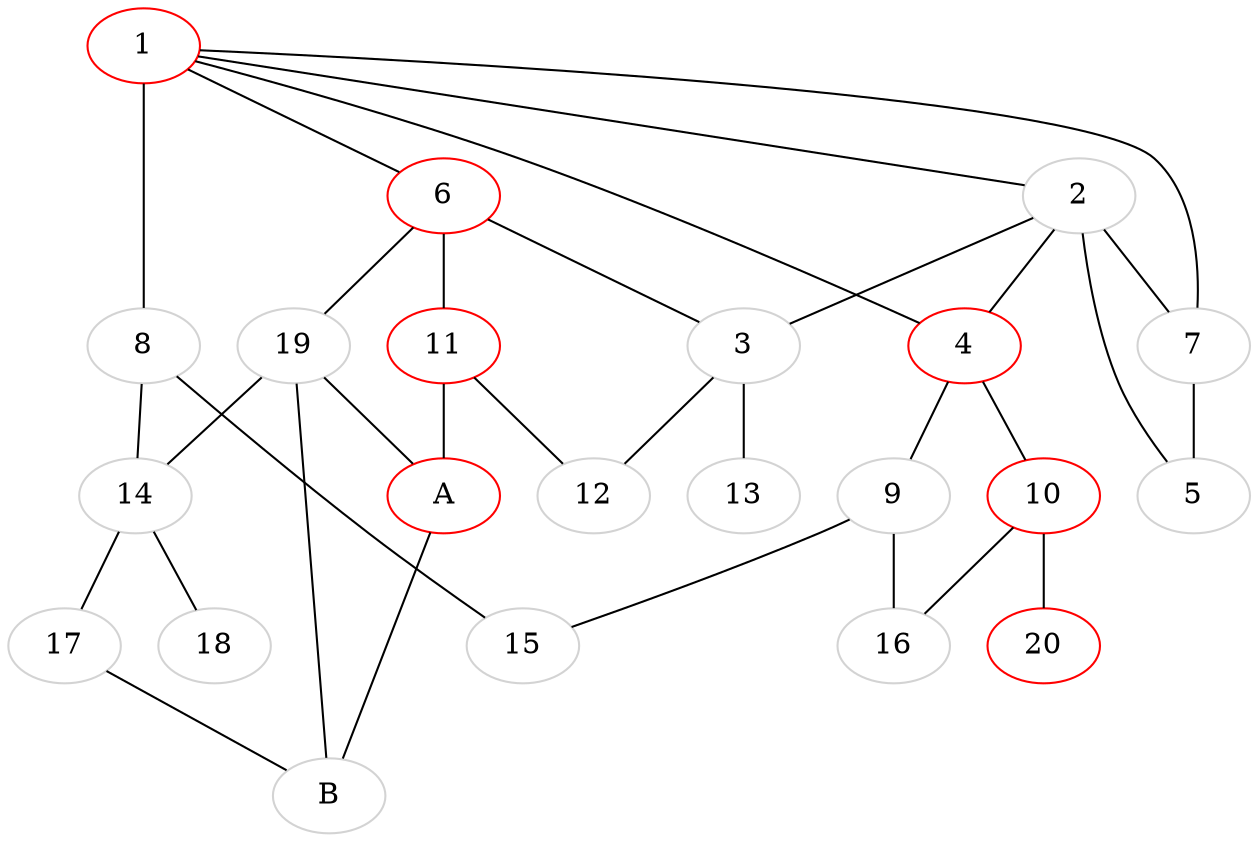 strict graph G {
	graph [name=G];
	1	[color=red,
		distance=15,
		path="['20', '10', '4', '1']"];
	2	[color=lightgrey,
		distance=13,
		path="['20', '10', '4', '2']"];
	1 -- 2	[color=black,
		weight=2];
	4	[color=red,
		distance=13,
		path="['20', '10', '4']"];
	1 -- 4	[color=black,
		weight=5];
	6	[color=red,
		distance=15,
		path="['20', '10', '4', '1', '6']"];
	1 -- 6	[color=black,
		weight=1];
	7	[color=lightgrey,
		distance=15,
		path="['20', '10', '4', '1', '7']"];
	1 -- 7	[color=black,
		weight=0];
	8	[color=lightgrey,
		distance=18,
		path="['20', '10', '4', '1', '8']"];
	1 -- 8	[color=black,
		weight=9];
	2 -- 4	[color=black,
		weight=0];
	2 -- 7	[color=black,
		weight=8];
	3	[color=lightgrey,
		distance=15,
		path="['20', '10', '4', '2', '3']"];
	2 -- 3	[color=black,
		weight=2];
	5	[color=lightgrey,
		distance=19,
		path="['20', '10', '4', '2', '5']"];
	2 -- 5	[color=black,
		weight=6];
	9	[color=lightgrey,
		distance=13,
		path="['20', '10', '4', '9']"];
	4 -- 9	[color=black,
		weight=0];
	10	[color=red,
		distance=9,
		path="['20', '10']"];
	4 -- 10	[color=black,
		weight=6];
	6 -- 3	[color=black,
		weight=0];
	11	[color=red,
		distance=19,
		path="['20', '10', '4', '1', '6', '11']"];
	6 -- 11	[color=black,
		weight=9];
	19	[color=lightgrey,
		distance=16,
		path="['20', '10', '4', '1', '6', '19']"];
	6 -- 19	[color=black,
		weight=1];
	7 -- 5	[color=black,
		weight=7];
	14	[color=lightgrey,
		distance=26,
		path="['20', '10', '4', '1', '8', '14']"];
	8 -- 14	[color=black,
		weight=9];
	15	[color=lightgrey,
		distance=13,
		path="['20', '10', '4', '9', '15']"];
	8 -- 15	[color=black,
		weight=5];
	13	[color=lightgrey,
		distance=19,
		path="['20', '10', '4', '2', '3', '13']"];
	3 -- 13	[color=black,
		weight=4];
	12	[color=lightgrey,
		distance=17,
		path="['20', '10', '4', '2', '3', '12']"];
	3 -- 12	[color=black,
		weight=2];
	9 -- 15	[color=black,
		weight=0];
	16	[color=lightgrey,
		distance=13,
		path="['20', '10', '16']"];
	9 -- 16	[color=black,
		weight=0];
	10 -- 16	[color=black,
		weight=4];
	20	[color=red,
		distance=0,
		path="['20']"];
	10 -- 20	[color=black,
		weight=9];
	11 -- 12	[color=black,
		weight=2];
	A	[color=red,
		distance=17,
		path="['20', '10', '4', '1', '6', '11', 'A']"];
	11 -- A	[color=black,
		weight=6];
	19 -- 14	[color=black,
		weight=10];
	19 -- A	[color=black,
		weight=1];
	B	[color=lightgrey,
		distance=22,
		path="['20', '10', '4', '1', '6', '19', 'B']"];
	19 -- B	[color=black,
		weight=6];
	17	[color=lightgrey,
		distance=None,
		path="['20', '10', '4', '1', '8', '14', '17']"];
	14 -- 17	[color=black,
		weight=9];
	18	[color=lightgrey,
		distance=None,
		path="['20', '10', '4', '1', '8', '14', '18']"];
	14 -- 18	[color=black,
		weight=3];
	17 -- B	[color=black,
		weight=5];
	A -- B	[color=black,
		weight=2];
}
